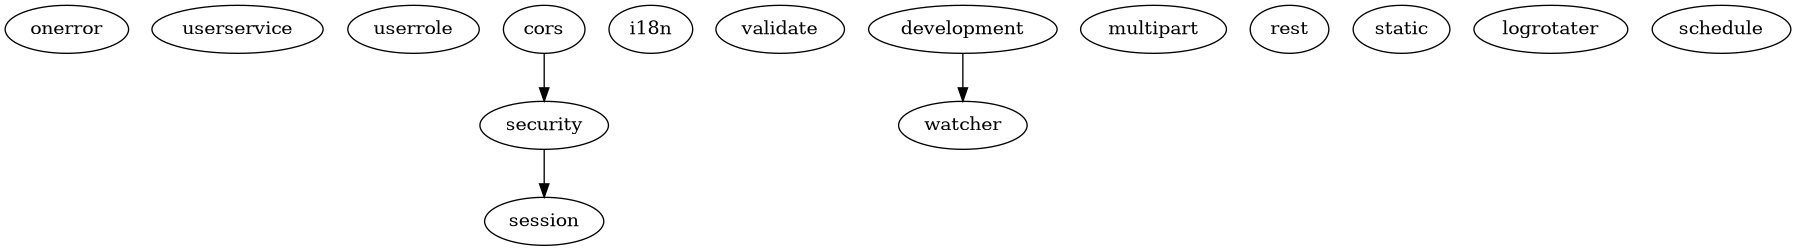 
@startuml
digraph world {
  "onerror";
  "userservice";
  "userrole";
  "session";
  "i18n";
  "validate";
  "watcher";
  "multipart";
  "security" -> "session";
  "development" -> "watcher";
  "rest";
  "static";
  "cors" -> "security";
  "logrotater";
  "schedule";
}
@enduml
